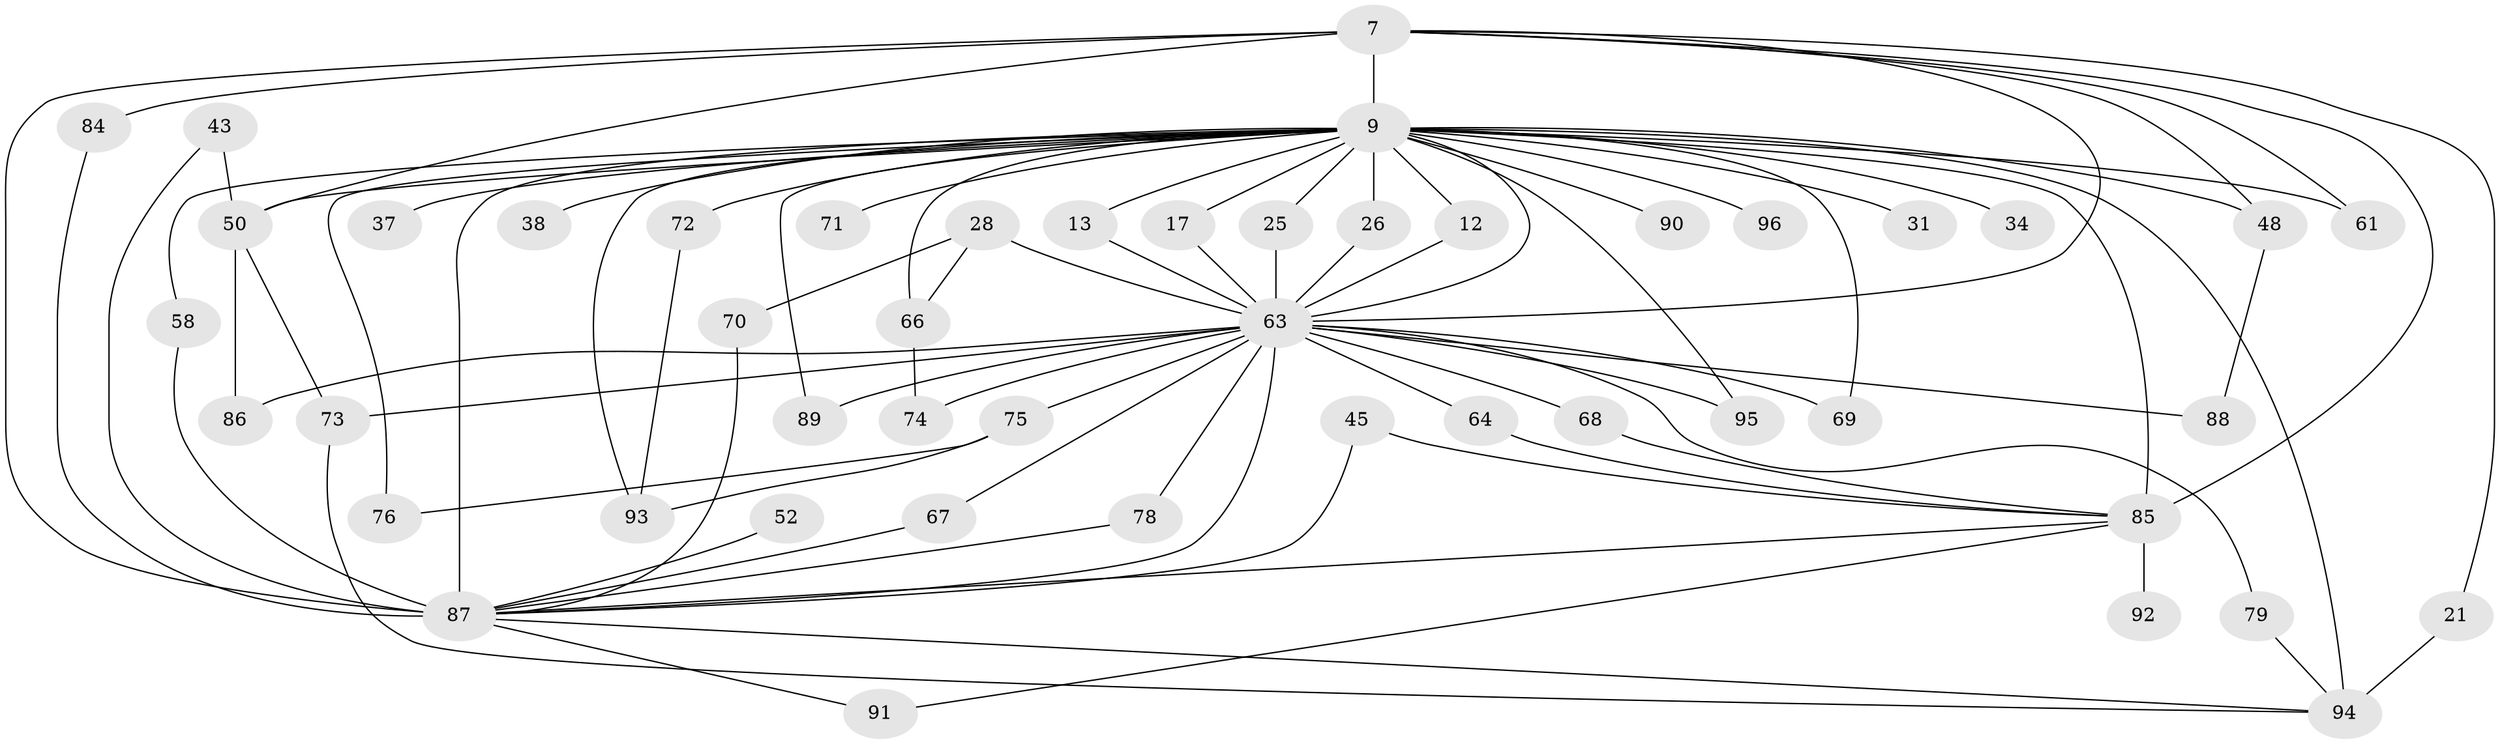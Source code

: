 // original degree distribution, {24: 0.041666666666666664, 12: 0.010416666666666666, 27: 0.010416666666666666, 13: 0.010416666666666666, 20: 0.010416666666666666, 22: 0.010416666666666666, 14: 0.010416666666666666, 3: 0.19791666666666666, 2: 0.5520833333333334, 5: 0.03125, 4: 0.07291666666666667, 6: 0.041666666666666664}
// Generated by graph-tools (version 1.1) at 2025/43/03/09/25 04:43:44]
// undirected, 48 vertices, 85 edges
graph export_dot {
graph [start="1"]
  node [color=gray90,style=filled];
  7 [super="+4"];
  9 [super="+6+5"];
  12;
  13;
  17;
  21;
  25;
  26;
  28 [super="+11"];
  31;
  34;
  37;
  38;
  43;
  45;
  48 [super="+39"];
  50 [super="+20"];
  52;
  58 [super="+22+40"];
  61 [super="+60+42"];
  63 [super="+44+3"];
  64;
  66 [super="+41"];
  67;
  68;
  69 [super="+57"];
  70;
  71 [super="+65"];
  72 [super="+32+56"];
  73 [super="+49"];
  74;
  75;
  76;
  78;
  79;
  84;
  85 [super="+83+54+46"];
  86;
  87 [super="+62+81+82"];
  88 [super="+29+53"];
  89;
  90;
  91;
  92;
  93 [super="+77"];
  94 [super="+51+18"];
  95;
  96;
  7 -- 9 [weight=8];
  7 -- 84;
  7 -- 21;
  7 -- 48 [weight=2];
  7 -- 50;
  7 -- 63 [weight=4];
  7 -- 61;
  7 -- 85;
  7 -- 87 [weight=4];
  9 -- 48 [weight=2];
  9 -- 66 [weight=2];
  9 -- 72 [weight=4];
  9 -- 89;
  9 -- 71 [weight=3];
  9 -- 12;
  9 -- 90;
  9 -- 31 [weight=2];
  9 -- 95;
  9 -- 34 [weight=2];
  9 -- 38 [weight=2];
  9 -- 76;
  9 -- 13;
  9 -- 17;
  9 -- 25;
  9 -- 26;
  9 -- 96 [weight=2];
  9 -- 37 [weight=2];
  9 -- 50 [weight=2];
  9 -- 58 [weight=2];
  9 -- 63 [weight=9];
  9 -- 94 [weight=3];
  9 -- 61 [weight=3];
  9 -- 93;
  9 -- 69;
  9 -- 87 [weight=15];
  9 -- 85 [weight=8];
  12 -- 63;
  13 -- 63;
  17 -- 63;
  21 -- 94;
  25 -- 63;
  26 -- 63;
  28 -- 70;
  28 -- 66;
  28 -- 63 [weight=3];
  43 -- 50;
  43 -- 87;
  45 -- 85;
  45 -- 87;
  48 -- 88;
  50 -- 73;
  50 -- 86;
  52 -- 87 [weight=2];
  58 -- 87 [weight=2];
  63 -- 64;
  63 -- 67;
  63 -- 68;
  63 -- 69;
  63 -- 74;
  63 -- 75 [weight=2];
  63 -- 78;
  63 -- 79;
  63 -- 86;
  63 -- 88 [weight=2];
  63 -- 89;
  63 -- 95;
  63 -- 73;
  63 -- 87 [weight=9];
  64 -- 85;
  66 -- 74;
  67 -- 87;
  68 -- 85;
  70 -- 87;
  72 -- 93;
  73 -- 94;
  75 -- 76;
  75 -- 93;
  78 -- 87;
  79 -- 94;
  84 -- 87;
  85 -- 87;
  85 -- 91;
  85 -- 92 [weight=2];
  87 -- 91;
  87 -- 94;
}

